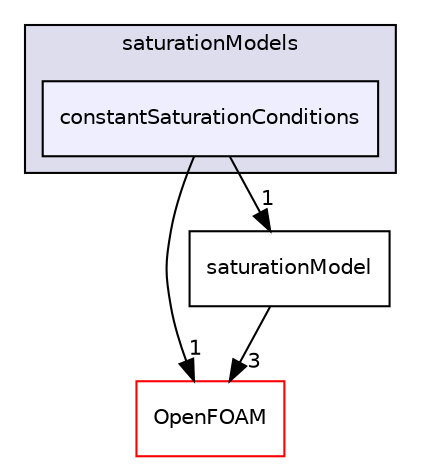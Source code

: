 digraph "src/phaseSystemModels/reactingEulerFoam/interfacialCompositionModels/saturationModels/constantSaturationConditions" {
  bgcolor=transparent;
  compound=true
  node [ fontsize="10", fontname="Helvetica"];
  edge [ labelfontsize="10", labelfontname="Helvetica"];
  subgraph clusterdir_f832372c159f1b7f6f9e363867cbf30f {
    graph [ bgcolor="#ddddee", pencolor="black", label="saturationModels" fontname="Helvetica", fontsize="10", URL="dir_f832372c159f1b7f6f9e363867cbf30f.html"]
  dir_6a40d22ffa8b61c866a64b2b0f6ba80f [shape=box, label="constantSaturationConditions", style="filled", fillcolor="#eeeeff", pencolor="black", URL="dir_6a40d22ffa8b61c866a64b2b0f6ba80f.html"];
  }
  dir_c5473ff19b20e6ec4dfe5c310b3778a8 [shape=box label="OpenFOAM" color="red" URL="dir_c5473ff19b20e6ec4dfe5c310b3778a8.html"];
  dir_8e72ce6a6f3fa1f39b8a8d1790f809f3 [shape=box label="saturationModel" URL="dir_8e72ce6a6f3fa1f39b8a8d1790f809f3.html"];
  dir_6a40d22ffa8b61c866a64b2b0f6ba80f->dir_c5473ff19b20e6ec4dfe5c310b3778a8 [headlabel="1", labeldistance=1.5 headhref="dir_003056_002151.html"];
  dir_6a40d22ffa8b61c866a64b2b0f6ba80f->dir_8e72ce6a6f3fa1f39b8a8d1790f809f3 [headlabel="1", labeldistance=1.5 headhref="dir_003056_003059.html"];
  dir_8e72ce6a6f3fa1f39b8a8d1790f809f3->dir_c5473ff19b20e6ec4dfe5c310b3778a8 [headlabel="3", labeldistance=1.5 headhref="dir_003059_002151.html"];
}
